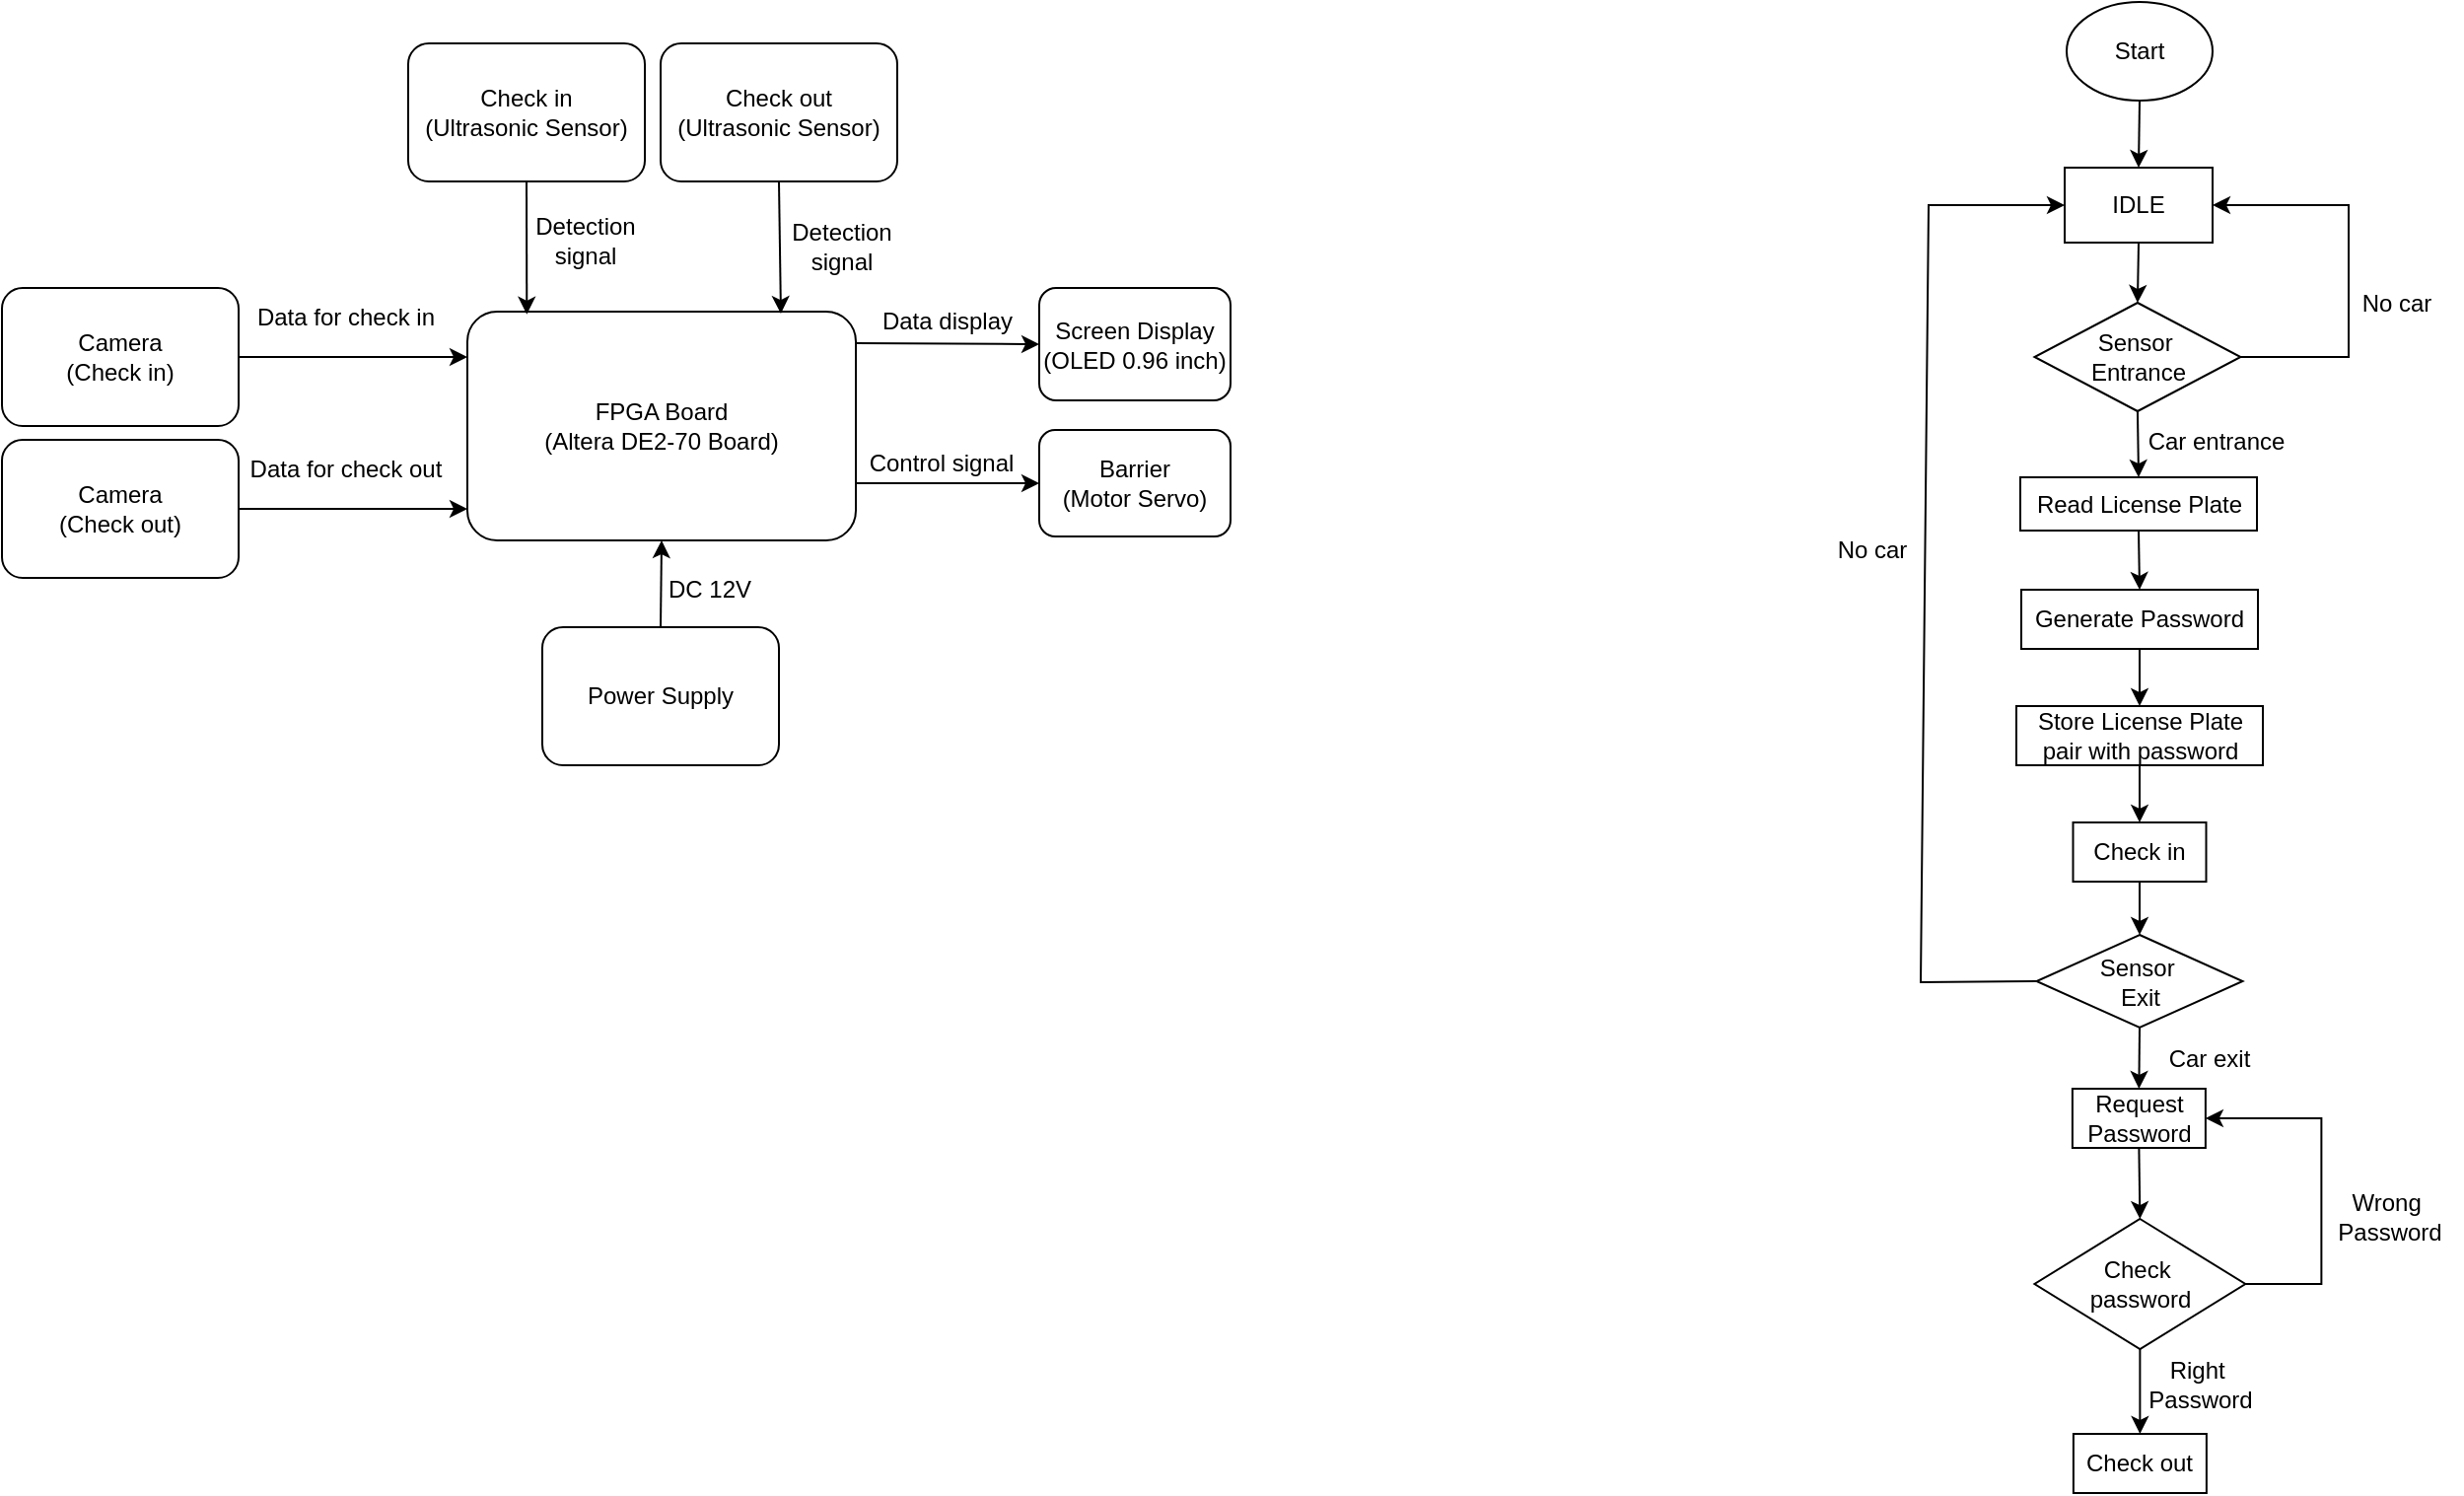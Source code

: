 <mxfile version="25.0.0">
  <diagram name="Page-1" id="jLV9HYU4HxmSEPS7C3Id">
    <mxGraphModel dx="2339" dy="830" grid="0" gridSize="10" guides="1" tooltips="1" connect="1" arrows="1" fold="1" page="1" pageScale="1" pageWidth="850" pageHeight="1100" math="0" shadow="0">
      <root>
        <mxCell id="0" />
        <mxCell id="1" parent="0" />
        <mxCell id="997hCacXFFH7ndU-Lx0a-1" value="FPGA Board&lt;div&gt;(Altera DE2-70 Board)&lt;/div&gt;" style="rounded=1;whiteSpace=wrap;html=1;arcSize=13;" vertex="1" parent="1">
          <mxGeometry x="-428" y="190" width="197" height="116" as="geometry" />
        </mxCell>
        <mxCell id="997hCacXFFH7ndU-Lx0a-3" value="Screen Display&lt;div&gt;(OLED 0.96 inch)&lt;/div&gt;" style="rounded=1;whiteSpace=wrap;html=1;" vertex="1" parent="1">
          <mxGeometry x="-138" y="178" width="97" height="57" as="geometry" />
        </mxCell>
        <mxCell id="997hCacXFFH7ndU-Lx0a-4" value="Power Supply" style="rounded=1;whiteSpace=wrap;html=1;" vertex="1" parent="1">
          <mxGeometry x="-390" y="350" width="120" height="70" as="geometry" />
        </mxCell>
        <mxCell id="997hCacXFFH7ndU-Lx0a-5" value="Barrier&lt;div&gt;(Motor Servo)&lt;/div&gt;" style="rounded=1;whiteSpace=wrap;html=1;" vertex="1" parent="1">
          <mxGeometry x="-138" y="250" width="97" height="54" as="geometry" />
        </mxCell>
        <mxCell id="997hCacXFFH7ndU-Lx0a-6" value="Check in&lt;br&gt;&lt;div&gt;(Ultrasonic Sensor)&lt;/div&gt;" style="rounded=1;whiteSpace=wrap;html=1;" vertex="1" parent="1">
          <mxGeometry x="-458" y="54" width="120" height="70" as="geometry" />
        </mxCell>
        <mxCell id="997hCacXFFH7ndU-Lx0a-10" value="" style="endArrow=classic;html=1;rounded=0;entryX=0.5;entryY=1;entryDx=0;entryDy=0;exitX=0.5;exitY=0;exitDx=0;exitDy=0;" edge="1" parent="1" source="997hCacXFFH7ndU-Lx0a-4" target="997hCacXFFH7ndU-Lx0a-1">
          <mxGeometry width="50" height="50" relative="1" as="geometry">
            <mxPoint x="-385" y="330" as="sourcePoint" />
            <mxPoint x="-335" y="280" as="targetPoint" />
          </mxGeometry>
        </mxCell>
        <mxCell id="997hCacXFFH7ndU-Lx0a-11" value="" style="endArrow=classic;html=1;rounded=0;entryX=0;entryY=0.5;entryDx=0;entryDy=0;" edge="1" parent="1" target="997hCacXFFH7ndU-Lx0a-3">
          <mxGeometry width="50" height="50" relative="1" as="geometry">
            <mxPoint x="-231" y="206" as="sourcePoint" />
            <mxPoint x="-159" y="203" as="targetPoint" />
          </mxGeometry>
        </mxCell>
        <mxCell id="997hCacXFFH7ndU-Lx0a-12" value="DC 12V" style="text;html=1;align=center;verticalAlign=middle;whiteSpace=wrap;rounded=0;" vertex="1" parent="1">
          <mxGeometry x="-335" y="316" width="60" height="30" as="geometry" />
        </mxCell>
        <mxCell id="997hCacXFFH7ndU-Lx0a-15" value="Detection signal" style="text;html=1;align=center;verticalAlign=middle;whiteSpace=wrap;rounded=0;" vertex="1" parent="1">
          <mxGeometry x="-398" y="139" width="60" height="30" as="geometry" />
        </mxCell>
        <mxCell id="997hCacXFFH7ndU-Lx0a-16" value="Control signal" style="text;html=1;align=center;verticalAlign=middle;whiteSpace=wrap;rounded=0;" vertex="1" parent="1">
          <mxGeometry x="-234" y="252" width="93" height="30" as="geometry" />
        </mxCell>
        <mxCell id="997hCacXFFH7ndU-Lx0a-18" value="Data display" style="text;html=1;align=center;verticalAlign=middle;whiteSpace=wrap;rounded=0;" vertex="1" parent="1">
          <mxGeometry x="-225" y="180" width="81" height="30" as="geometry" />
        </mxCell>
        <mxCell id="997hCacXFFH7ndU-Lx0a-20" value="Check out&lt;br&gt;&lt;div&gt;(Ultrasonic Sensor)&lt;/div&gt;" style="rounded=1;whiteSpace=wrap;html=1;" vertex="1" parent="1">
          <mxGeometry x="-330" y="54" width="120" height="70" as="geometry" />
        </mxCell>
        <mxCell id="997hCacXFFH7ndU-Lx0a-23" value="" style="endArrow=classic;html=1;rounded=0;exitX=1;exitY=0.75;exitDx=0;exitDy=0;entryX=0;entryY=0.5;entryDx=0;entryDy=0;" edge="1" parent="1" source="997hCacXFFH7ndU-Lx0a-1" target="997hCacXFFH7ndU-Lx0a-5">
          <mxGeometry width="50" height="50" relative="1" as="geometry">
            <mxPoint x="-243" y="264" as="sourcePoint" />
            <mxPoint x="-193" y="214" as="targetPoint" />
            <Array as="points" />
          </mxGeometry>
        </mxCell>
        <mxCell id="997hCacXFFH7ndU-Lx0a-24" value="" style="endArrow=classic;html=1;rounded=0;exitX=0.5;exitY=1;exitDx=0;exitDy=0;entryX=0.153;entryY=0.012;entryDx=0;entryDy=0;entryPerimeter=0;" edge="1" parent="1" source="997hCacXFFH7ndU-Lx0a-6" target="997hCacXFFH7ndU-Lx0a-1">
          <mxGeometry width="50" height="50" relative="1" as="geometry">
            <mxPoint x="-430" y="192" as="sourcePoint" />
            <mxPoint x="-400" y="187" as="targetPoint" />
          </mxGeometry>
        </mxCell>
        <mxCell id="997hCacXFFH7ndU-Lx0a-26" value="" style="endArrow=classic;html=1;rounded=0;exitX=0.5;exitY=1;exitDx=0;exitDy=0;entryX=0.807;entryY=0.009;entryDx=0;entryDy=0;entryPerimeter=0;" edge="1" parent="1" source="997hCacXFFH7ndU-Lx0a-20" target="997hCacXFFH7ndU-Lx0a-1">
          <mxGeometry width="50" height="50" relative="1" as="geometry">
            <mxPoint x="-251.5" y="124" as="sourcePoint" />
            <mxPoint x="-250.5" y="194" as="targetPoint" />
          </mxGeometry>
        </mxCell>
        <mxCell id="997hCacXFFH7ndU-Lx0a-27" value="Detection signal" style="text;html=1;align=center;verticalAlign=middle;whiteSpace=wrap;rounded=0;" vertex="1" parent="1">
          <mxGeometry x="-268" y="142" width="60" height="30" as="geometry" />
        </mxCell>
        <mxCell id="997hCacXFFH7ndU-Lx0a-28" value="Camera&lt;div&gt;(Check in)&lt;/div&gt;" style="rounded=1;whiteSpace=wrap;html=1;" vertex="1" parent="1">
          <mxGeometry x="-664" y="178" width="120" height="70" as="geometry" />
        </mxCell>
        <mxCell id="997hCacXFFH7ndU-Lx0a-29" value="" style="endArrow=classic;html=1;rounded=0;exitX=1;exitY=0.5;exitDx=0;exitDy=0;entryX=0;entryY=0.5;entryDx=0;entryDy=0;" edge="1" parent="1" source="997hCacXFFH7ndU-Lx0a-28">
          <mxGeometry width="50" height="50" relative="1" as="geometry">
            <mxPoint x="-515" y="218.5" as="sourcePoint" />
            <mxPoint x="-428" y="213" as="targetPoint" />
            <Array as="points" />
          </mxGeometry>
        </mxCell>
        <mxCell id="997hCacXFFH7ndU-Lx0a-30" value="Data for check in" style="text;html=1;align=center;verticalAlign=middle;whiteSpace=wrap;rounded=0;" vertex="1" parent="1">
          <mxGeometry x="-544" y="178" width="109" height="30" as="geometry" />
        </mxCell>
        <mxCell id="997hCacXFFH7ndU-Lx0a-31" value="Camera&lt;div&gt;(Check out)&lt;/div&gt;" style="rounded=1;whiteSpace=wrap;html=1;" vertex="1" parent="1">
          <mxGeometry x="-664" y="255" width="120" height="70" as="geometry" />
        </mxCell>
        <mxCell id="997hCacXFFH7ndU-Lx0a-32" value="" style="endArrow=classic;html=1;rounded=0;exitX=1;exitY=0.5;exitDx=0;exitDy=0;entryX=0;entryY=0.5;entryDx=0;entryDy=0;" edge="1" parent="1" source="997hCacXFFH7ndU-Lx0a-31">
          <mxGeometry width="50" height="50" relative="1" as="geometry">
            <mxPoint x="-515" y="295.5" as="sourcePoint" />
            <mxPoint x="-428" y="290" as="targetPoint" />
            <Array as="points" />
          </mxGeometry>
        </mxCell>
        <mxCell id="997hCacXFFH7ndU-Lx0a-33" value="Data for check out" style="text;html=1;align=center;verticalAlign=middle;whiteSpace=wrap;rounded=0;" vertex="1" parent="1">
          <mxGeometry x="-544" y="255" width="109" height="30" as="geometry" />
        </mxCell>
        <mxCell id="997hCacXFFH7ndU-Lx0a-34" value="Start" style="ellipse;whiteSpace=wrap;html=1;" vertex="1" parent="1">
          <mxGeometry x="383" y="33" width="74" height="50" as="geometry" />
        </mxCell>
        <mxCell id="997hCacXFFH7ndU-Lx0a-35" value="IDLE" style="rounded=0;whiteSpace=wrap;html=1;" vertex="1" parent="1">
          <mxGeometry x="382" y="117" width="75" height="38" as="geometry" />
        </mxCell>
        <mxCell id="997hCacXFFH7ndU-Lx0a-36" value="" style="endArrow=classic;html=1;rounded=0;exitX=0.5;exitY=1;exitDx=0;exitDy=0;entryX=0.5;entryY=0;entryDx=0;entryDy=0;" edge="1" parent="1" source="997hCacXFFH7ndU-Lx0a-34" target="997hCacXFFH7ndU-Lx0a-35">
          <mxGeometry width="50" height="50" relative="1" as="geometry">
            <mxPoint x="473" y="118" as="sourcePoint" />
            <mxPoint x="523" y="68" as="targetPoint" />
          </mxGeometry>
        </mxCell>
        <mxCell id="997hCacXFFH7ndU-Lx0a-37" value="Sensor&amp;nbsp;&lt;div&gt;Entrance&lt;/div&gt;" style="rhombus;whiteSpace=wrap;html=1;" vertex="1" parent="1">
          <mxGeometry x="366.72" y="185.5" width="104.5" height="55" as="geometry" />
        </mxCell>
        <mxCell id="997hCacXFFH7ndU-Lx0a-38" value="" style="endArrow=classic;html=1;rounded=0;exitX=0.5;exitY=1;exitDx=0;exitDy=0;entryX=0.5;entryY=0;entryDx=0;entryDy=0;" edge="1" parent="1" source="997hCacXFFH7ndU-Lx0a-35" target="997hCacXFFH7ndU-Lx0a-37">
          <mxGeometry width="50" height="50" relative="1" as="geometry">
            <mxPoint x="419" y="160" as="sourcePoint" />
            <mxPoint x="420" y="195" as="targetPoint" />
          </mxGeometry>
        </mxCell>
        <mxCell id="997hCacXFFH7ndU-Lx0a-39" value="" style="endArrow=classic;html=1;rounded=0;exitX=0.5;exitY=1;exitDx=0;exitDy=0;entryX=0.5;entryY=0;entryDx=0;entryDy=0;" edge="1" parent="1" source="997hCacXFFH7ndU-Lx0a-37" target="997hCacXFFH7ndU-Lx0a-44">
          <mxGeometry width="50" height="50" relative="1" as="geometry">
            <mxPoint x="419.26" y="287" as="sourcePoint" />
            <mxPoint x="419" y="319" as="targetPoint" />
          </mxGeometry>
        </mxCell>
        <mxCell id="997hCacXFFH7ndU-Lx0a-40" value="Car entrance" style="text;html=1;align=center;verticalAlign=middle;whiteSpace=wrap;rounded=0;" vertex="1" parent="1">
          <mxGeometry x="420.47" y="240.5" width="78" height="30" as="geometry" />
        </mxCell>
        <mxCell id="997hCacXFFH7ndU-Lx0a-41" value="" style="endArrow=classic;html=1;rounded=0;exitX=1;exitY=0.5;exitDx=0;exitDy=0;entryX=1;entryY=0.5;entryDx=0;entryDy=0;" edge="1" parent="1" source="997hCacXFFH7ndU-Lx0a-37" target="997hCacXFFH7ndU-Lx0a-35">
          <mxGeometry width="50" height="50" relative="1" as="geometry">
            <mxPoint x="521" y="222" as="sourcePoint" />
            <mxPoint x="521" y="265" as="targetPoint" />
            <Array as="points">
              <mxPoint x="526" y="213" />
              <mxPoint x="526" y="136" />
            </Array>
          </mxGeometry>
        </mxCell>
        <mxCell id="997hCacXFFH7ndU-Lx0a-42" value="No car" style="text;html=1;align=center;verticalAlign=middle;whiteSpace=wrap;rounded=0;" vertex="1" parent="1">
          <mxGeometry x="527" y="171" width="47" height="30" as="geometry" />
        </mxCell>
        <mxCell id="997hCacXFFH7ndU-Lx0a-44" value="Read License Plate" style="rounded=0;whiteSpace=wrap;html=1;" vertex="1" parent="1">
          <mxGeometry x="359.5" y="274" width="120" height="27" as="geometry" />
        </mxCell>
        <mxCell id="997hCacXFFH7ndU-Lx0a-46" value="" style="endArrow=classic;html=1;rounded=0;exitX=0.5;exitY=1;exitDx=0;exitDy=0;entryX=0.5;entryY=0;entryDx=0;entryDy=0;" edge="1" parent="1" source="997hCacXFFH7ndU-Lx0a-44" target="997hCacXFFH7ndU-Lx0a-47">
          <mxGeometry width="50" height="50" relative="1" as="geometry">
            <mxPoint x="419.58" y="396" as="sourcePoint" />
            <mxPoint x="419.58" y="444" as="targetPoint" />
          </mxGeometry>
        </mxCell>
        <mxCell id="997hCacXFFH7ndU-Lx0a-47" value="Generate Password" style="rounded=0;whiteSpace=wrap;html=1;" vertex="1" parent="1">
          <mxGeometry x="360" y="331" width="120" height="30" as="geometry" />
        </mxCell>
        <mxCell id="997hCacXFFH7ndU-Lx0a-48" value="" style="endArrow=classic;html=1;rounded=0;exitX=0.5;exitY=1;exitDx=0;exitDy=0;entryX=0.5;entryY=0;entryDx=0;entryDy=0;" edge="1" parent="1" target="997hCacXFFH7ndU-Lx0a-64" source="997hCacXFFH7ndU-Lx0a-47">
          <mxGeometry width="50" height="50" relative="1" as="geometry">
            <mxPoint x="420.5" y="438" as="sourcePoint" />
            <mxPoint x="420.08" y="529" as="targetPoint" />
          </mxGeometry>
        </mxCell>
        <mxCell id="997hCacXFFH7ndU-Lx0a-49" value="Check in" style="rounded=0;whiteSpace=wrap;html=1;" vertex="1" parent="1">
          <mxGeometry x="386.25" y="449" width="67.5" height="30" as="geometry" />
        </mxCell>
        <mxCell id="997hCacXFFH7ndU-Lx0a-50" value="Sensor&amp;nbsp;&lt;div&gt;Exit&lt;/div&gt;" style="rhombus;whiteSpace=wrap;html=1;" vertex="1" parent="1">
          <mxGeometry x="367.75" y="506" width="104.5" height="47" as="geometry" />
        </mxCell>
        <mxCell id="997hCacXFFH7ndU-Lx0a-51" value="" style="endArrow=classic;html=1;rounded=0;exitX=0.5;exitY=1;exitDx=0;exitDy=0;entryX=0.5;entryY=0;entryDx=0;entryDy=0;" edge="1" parent="1" target="997hCacXFFH7ndU-Lx0a-50" source="997hCacXFFH7ndU-Lx0a-49">
          <mxGeometry width="50" height="50" relative="1" as="geometry">
            <mxPoint x="419.47" y="544" as="sourcePoint" />
            <mxPoint x="419.47" y="584" as="targetPoint" />
          </mxGeometry>
        </mxCell>
        <mxCell id="997hCacXFFH7ndU-Lx0a-52" value="" style="endArrow=classic;html=1;rounded=0;exitX=0;exitY=0.5;exitDx=0;exitDy=0;entryX=0;entryY=0.5;entryDx=0;entryDy=0;" edge="1" parent="1" source="997hCacXFFH7ndU-Lx0a-50" target="997hCacXFFH7ndU-Lx0a-35">
          <mxGeometry width="50" height="50" relative="1" as="geometry">
            <mxPoint x="282" y="507" as="sourcePoint" />
            <mxPoint x="332" y="457" as="targetPoint" />
            <Array as="points">
              <mxPoint x="309" y="530" />
              <mxPoint x="313" y="136" />
            </Array>
          </mxGeometry>
        </mxCell>
        <mxCell id="997hCacXFFH7ndU-Lx0a-53" value="No car" style="text;html=1;align=center;verticalAlign=middle;whiteSpace=wrap;rounded=0;" vertex="1" parent="1">
          <mxGeometry x="261" y="296" width="47" height="30" as="geometry" />
        </mxCell>
        <mxCell id="997hCacXFFH7ndU-Lx0a-54" value="" style="endArrow=classic;html=1;rounded=0;exitX=0.5;exitY=1;exitDx=0;exitDy=0;entryX=0.5;entryY=0;entryDx=0;entryDy=0;" edge="1" parent="1" source="997hCacXFFH7ndU-Lx0a-50" target="997hCacXFFH7ndU-Lx0a-55">
          <mxGeometry width="50" height="50" relative="1" as="geometry">
            <mxPoint x="418.68" y="594" as="sourcePoint" />
            <mxPoint x="418.68" y="626" as="targetPoint" />
          </mxGeometry>
        </mxCell>
        <mxCell id="997hCacXFFH7ndU-Lx0a-55" value="Request Password" style="rounded=0;whiteSpace=wrap;html=1;" vertex="1" parent="1">
          <mxGeometry x="385.94" y="584" width="67.5" height="30" as="geometry" />
        </mxCell>
        <mxCell id="997hCacXFFH7ndU-Lx0a-56" value="Car exit" style="text;html=1;align=center;verticalAlign=middle;whiteSpace=wrap;rounded=0;" vertex="1" parent="1">
          <mxGeometry x="427.5" y="557" width="55" height="23" as="geometry" />
        </mxCell>
        <mxCell id="997hCacXFFH7ndU-Lx0a-57" value="Check&amp;nbsp;&lt;div&gt;password&lt;/div&gt;" style="rhombus;whiteSpace=wrap;html=1;" vertex="1" parent="1">
          <mxGeometry x="366.72" y="650" width="106.94" height="66" as="geometry" />
        </mxCell>
        <mxCell id="997hCacXFFH7ndU-Lx0a-58" value="" style="endArrow=classic;html=1;rounded=0;exitX=0.5;exitY=1;exitDx=0;exitDy=0;entryX=0.5;entryY=0;entryDx=0;entryDy=0;" edge="1" parent="1" source="997hCacXFFH7ndU-Lx0a-55" target="997hCacXFFH7ndU-Lx0a-57">
          <mxGeometry width="50" height="50" relative="1" as="geometry">
            <mxPoint x="400.19" y="624" as="sourcePoint" />
            <mxPoint x="400.19" y="654" as="targetPoint" />
          </mxGeometry>
        </mxCell>
        <mxCell id="997hCacXFFH7ndU-Lx0a-59" value="" style="endArrow=classic;html=1;rounded=0;exitX=0.5;exitY=1;exitDx=0;exitDy=0;entryX=0.5;entryY=0;entryDx=0;entryDy=0;" edge="1" parent="1" source="997hCacXFFH7ndU-Lx0a-57" target="997hCacXFFH7ndU-Lx0a-63">
          <mxGeometry width="50" height="50" relative="1" as="geometry">
            <mxPoint x="419.35" y="727" as="sourcePoint" />
            <mxPoint x="419.35" y="763" as="targetPoint" />
          </mxGeometry>
        </mxCell>
        <mxCell id="997hCacXFFH7ndU-Lx0a-60" value="" style="endArrow=classic;html=1;rounded=0;exitX=1;exitY=0.5;exitDx=0;exitDy=0;entryX=1;entryY=0.5;entryDx=0;entryDy=0;" edge="1" parent="1" source="997hCacXFFH7ndU-Lx0a-57" target="997hCacXFFH7ndU-Lx0a-55">
          <mxGeometry width="50" height="50" relative="1" as="geometry">
            <mxPoint x="527.19" y="655" as="sourcePoint" />
            <mxPoint x="527.19" y="691" as="targetPoint" />
            <Array as="points">
              <mxPoint x="512.19" y="683" />
              <mxPoint x="512.19" y="599" />
            </Array>
          </mxGeometry>
        </mxCell>
        <mxCell id="997hCacXFFH7ndU-Lx0a-61" value="Wrong&amp;nbsp;&lt;div&gt;Password&lt;/div&gt;" style="text;html=1;align=center;verticalAlign=middle;whiteSpace=wrap;rounded=0;" vertex="1" parent="1">
          <mxGeometry x="511.19" y="634" width="72" height="30" as="geometry" />
        </mxCell>
        <mxCell id="997hCacXFFH7ndU-Lx0a-62" value="Right&amp;nbsp;&lt;div&gt;Password&lt;/div&gt;" style="text;html=1;align=center;verticalAlign=middle;whiteSpace=wrap;rounded=0;" vertex="1" parent="1">
          <mxGeometry x="418.19" y="719" width="66" height="30" as="geometry" />
        </mxCell>
        <mxCell id="997hCacXFFH7ndU-Lx0a-63" value="Check out" style="rounded=0;whiteSpace=wrap;html=1;" vertex="1" parent="1">
          <mxGeometry x="386.44" y="759" width="67.5" height="30" as="geometry" />
        </mxCell>
        <mxCell id="997hCacXFFH7ndU-Lx0a-64" value="Store License Plate&lt;div&gt;pair with password&lt;/div&gt;" style="rounded=0;whiteSpace=wrap;html=1;" vertex="1" parent="1">
          <mxGeometry x="357.5" y="390" width="125" height="30" as="geometry" />
        </mxCell>
        <mxCell id="997hCacXFFH7ndU-Lx0a-65" value="" style="endArrow=classic;html=1;rounded=0;exitX=0.5;exitY=1;exitDx=0;exitDy=0;entryX=0.5;entryY=0;entryDx=0;entryDy=0;" edge="1" parent="1" source="997hCacXFFH7ndU-Lx0a-64" target="997hCacXFFH7ndU-Lx0a-49">
          <mxGeometry width="50" height="50" relative="1" as="geometry">
            <mxPoint x="420.38" y="455" as="sourcePoint" />
            <mxPoint x="420.38" y="484" as="targetPoint" />
          </mxGeometry>
        </mxCell>
      </root>
    </mxGraphModel>
  </diagram>
</mxfile>

